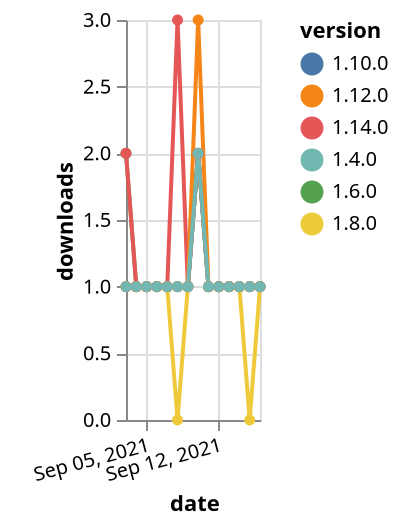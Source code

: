 {"$schema": "https://vega.github.io/schema/vega-lite/v5.json", "description": "A simple bar chart with embedded data.", "data": {"values": [{"date": "2021-09-03", "total": 205, "delta": 2, "version": "1.6.0"}, {"date": "2021-09-04", "total": 206, "delta": 1, "version": "1.6.0"}, {"date": "2021-09-05", "total": 207, "delta": 1, "version": "1.6.0"}, {"date": "2021-09-06", "total": 208, "delta": 1, "version": "1.6.0"}, {"date": "2021-09-07", "total": 209, "delta": 1, "version": "1.6.0"}, {"date": "2021-09-08", "total": 210, "delta": 1, "version": "1.6.0"}, {"date": "2021-09-09", "total": 211, "delta": 1, "version": "1.6.0"}, {"date": "2021-09-10", "total": 213, "delta": 2, "version": "1.6.0"}, {"date": "2021-09-11", "total": 214, "delta": 1, "version": "1.6.0"}, {"date": "2021-09-12", "total": 215, "delta": 1, "version": "1.6.0"}, {"date": "2021-09-13", "total": 216, "delta": 1, "version": "1.6.0"}, {"date": "2021-09-14", "total": 217, "delta": 1, "version": "1.6.0"}, {"date": "2021-09-15", "total": 218, "delta": 1, "version": "1.6.0"}, {"date": "2021-09-16", "total": 219, "delta": 1, "version": "1.6.0"}, {"date": "2021-09-03", "total": 187, "delta": 1, "version": "1.8.0"}, {"date": "2021-09-04", "total": 188, "delta": 1, "version": "1.8.0"}, {"date": "2021-09-05", "total": 189, "delta": 1, "version": "1.8.0"}, {"date": "2021-09-06", "total": 190, "delta": 1, "version": "1.8.0"}, {"date": "2021-09-07", "total": 191, "delta": 1, "version": "1.8.0"}, {"date": "2021-09-08", "total": 191, "delta": 0, "version": "1.8.0"}, {"date": "2021-09-09", "total": 192, "delta": 1, "version": "1.8.0"}, {"date": "2021-09-10", "total": 194, "delta": 2, "version": "1.8.0"}, {"date": "2021-09-11", "total": 195, "delta": 1, "version": "1.8.0"}, {"date": "2021-09-12", "total": 196, "delta": 1, "version": "1.8.0"}, {"date": "2021-09-13", "total": 197, "delta": 1, "version": "1.8.0"}, {"date": "2021-09-14", "total": 198, "delta": 1, "version": "1.8.0"}, {"date": "2021-09-15", "total": 198, "delta": 0, "version": "1.8.0"}, {"date": "2021-09-16", "total": 199, "delta": 1, "version": "1.8.0"}, {"date": "2021-09-03", "total": 153, "delta": 1, "version": "1.10.0"}, {"date": "2021-09-04", "total": 154, "delta": 1, "version": "1.10.0"}, {"date": "2021-09-05", "total": 155, "delta": 1, "version": "1.10.0"}, {"date": "2021-09-06", "total": 156, "delta": 1, "version": "1.10.0"}, {"date": "2021-09-07", "total": 157, "delta": 1, "version": "1.10.0"}, {"date": "2021-09-08", "total": 158, "delta": 1, "version": "1.10.0"}, {"date": "2021-09-09", "total": 159, "delta": 1, "version": "1.10.0"}, {"date": "2021-09-10", "total": 161, "delta": 2, "version": "1.10.0"}, {"date": "2021-09-11", "total": 162, "delta": 1, "version": "1.10.0"}, {"date": "2021-09-12", "total": 163, "delta": 1, "version": "1.10.0"}, {"date": "2021-09-13", "total": 164, "delta": 1, "version": "1.10.0"}, {"date": "2021-09-14", "total": 165, "delta": 1, "version": "1.10.0"}, {"date": "2021-09-15", "total": 166, "delta": 1, "version": "1.10.0"}, {"date": "2021-09-16", "total": 167, "delta": 1, "version": "1.10.0"}, {"date": "2021-09-03", "total": 116, "delta": 2, "version": "1.14.0"}, {"date": "2021-09-04", "total": 117, "delta": 1, "version": "1.14.0"}, {"date": "2021-09-05", "total": 118, "delta": 1, "version": "1.14.0"}, {"date": "2021-09-06", "total": 119, "delta": 1, "version": "1.14.0"}, {"date": "2021-09-07", "total": 120, "delta": 1, "version": "1.14.0"}, {"date": "2021-09-08", "total": 123, "delta": 3, "version": "1.14.0"}, {"date": "2021-09-09", "total": 124, "delta": 1, "version": "1.14.0"}, {"date": "2021-09-10", "total": 126, "delta": 2, "version": "1.14.0"}, {"date": "2021-09-11", "total": 127, "delta": 1, "version": "1.14.0"}, {"date": "2021-09-12", "total": 128, "delta": 1, "version": "1.14.0"}, {"date": "2021-09-13", "total": 129, "delta": 1, "version": "1.14.0"}, {"date": "2021-09-14", "total": 130, "delta": 1, "version": "1.14.0"}, {"date": "2021-09-15", "total": 131, "delta": 1, "version": "1.14.0"}, {"date": "2021-09-16", "total": 132, "delta": 1, "version": "1.14.0"}, {"date": "2021-09-03", "total": 178, "delta": 1, "version": "1.12.0"}, {"date": "2021-09-04", "total": 179, "delta": 1, "version": "1.12.0"}, {"date": "2021-09-05", "total": 180, "delta": 1, "version": "1.12.0"}, {"date": "2021-09-06", "total": 181, "delta": 1, "version": "1.12.0"}, {"date": "2021-09-07", "total": 182, "delta": 1, "version": "1.12.0"}, {"date": "2021-09-08", "total": 183, "delta": 1, "version": "1.12.0"}, {"date": "2021-09-09", "total": 184, "delta": 1, "version": "1.12.0"}, {"date": "2021-09-10", "total": 187, "delta": 3, "version": "1.12.0"}, {"date": "2021-09-11", "total": 188, "delta": 1, "version": "1.12.0"}, {"date": "2021-09-12", "total": 189, "delta": 1, "version": "1.12.0"}, {"date": "2021-09-13", "total": 190, "delta": 1, "version": "1.12.0"}, {"date": "2021-09-14", "total": 191, "delta": 1, "version": "1.12.0"}, {"date": "2021-09-15", "total": 192, "delta": 1, "version": "1.12.0"}, {"date": "2021-09-16", "total": 193, "delta": 1, "version": "1.12.0"}, {"date": "2021-09-03", "total": 242, "delta": 1, "version": "1.4.0"}, {"date": "2021-09-04", "total": 243, "delta": 1, "version": "1.4.0"}, {"date": "2021-09-05", "total": 244, "delta": 1, "version": "1.4.0"}, {"date": "2021-09-06", "total": 245, "delta": 1, "version": "1.4.0"}, {"date": "2021-09-07", "total": 246, "delta": 1, "version": "1.4.0"}, {"date": "2021-09-08", "total": 247, "delta": 1, "version": "1.4.0"}, {"date": "2021-09-09", "total": 248, "delta": 1, "version": "1.4.0"}, {"date": "2021-09-10", "total": 250, "delta": 2, "version": "1.4.0"}, {"date": "2021-09-11", "total": 251, "delta": 1, "version": "1.4.0"}, {"date": "2021-09-12", "total": 252, "delta": 1, "version": "1.4.0"}, {"date": "2021-09-13", "total": 253, "delta": 1, "version": "1.4.0"}, {"date": "2021-09-14", "total": 254, "delta": 1, "version": "1.4.0"}, {"date": "2021-09-15", "total": 255, "delta": 1, "version": "1.4.0"}, {"date": "2021-09-16", "total": 256, "delta": 1, "version": "1.4.0"}]}, "width": "container", "mark": {"type": "line", "point": {"filled": true}}, "encoding": {"x": {"field": "date", "type": "temporal", "timeUnit": "yearmonthdate", "title": "date", "axis": {"labelAngle": -15}}, "y": {"field": "delta", "type": "quantitative", "title": "downloads"}, "color": {"field": "version", "type": "nominal"}, "tooltip": {"field": "delta"}}}